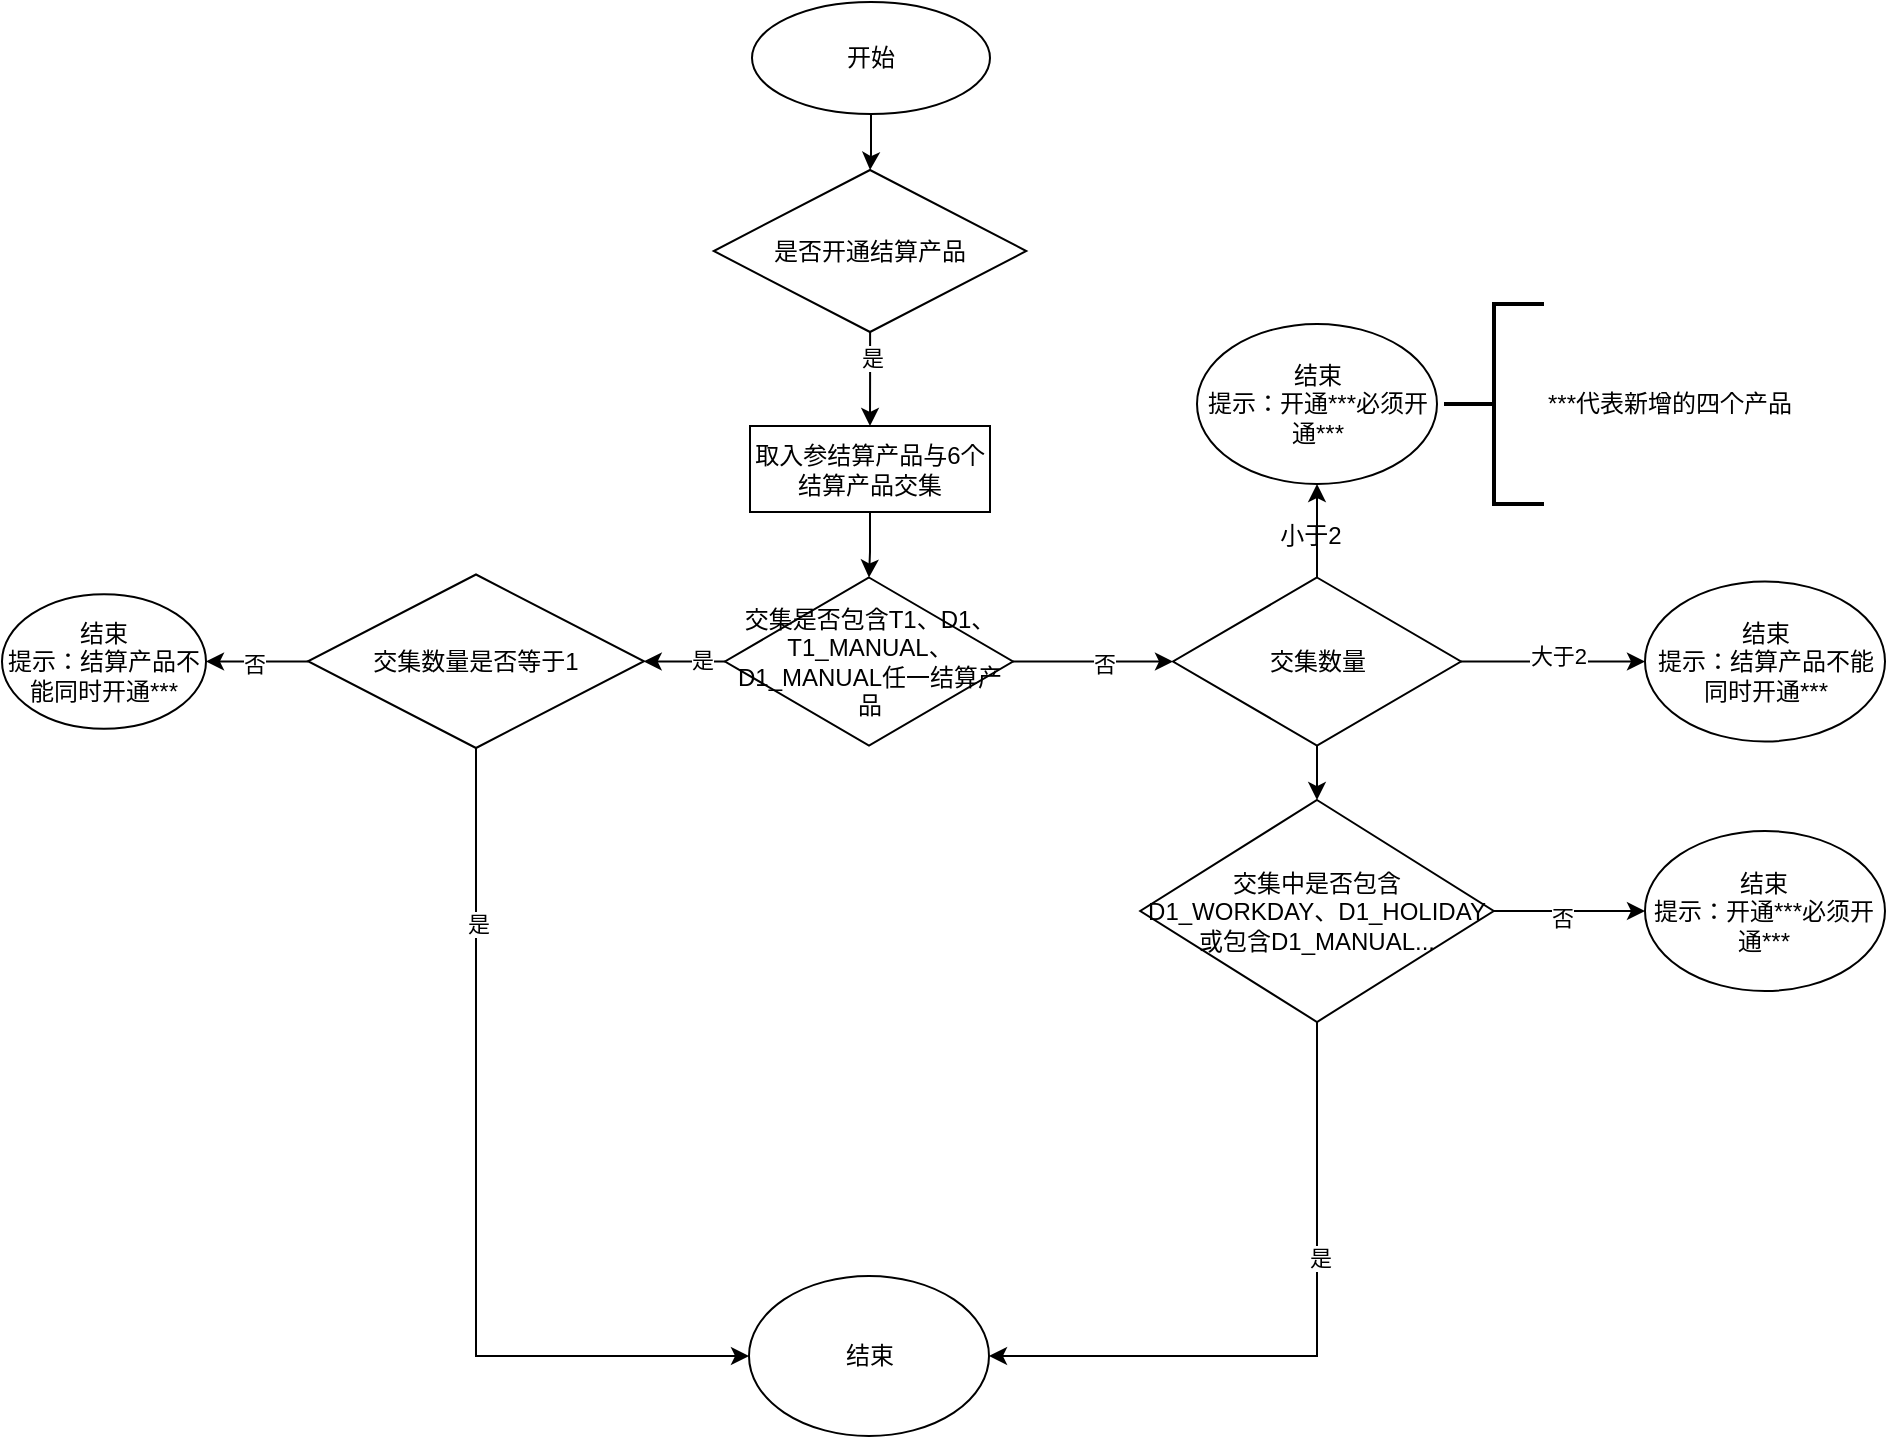 <mxfile version="14.4.3" type="github" pages="2">
  <diagram name="工作日/非工作日结算产品" id="74e2e168-ea6b-b213-b513-2b3c1d86103e">
    <mxGraphModel dx="1687" dy="850" grid="0" gridSize="10" guides="1" tooltips="1" connect="1" arrows="1" fold="1" page="0" pageScale="1" pageWidth="1100" pageHeight="850" background="#ffffff" math="0" shadow="0">
      <root>
        <mxCell id="0" />
        <mxCell id="1" parent="0" />
        <mxCell id="_HHzULaPOkoazhVG4UxR-39" value="" style="edgeStyle=orthogonalEdgeStyle;rounded=0;orthogonalLoop=1;jettySize=auto;html=1;" edge="1" parent="1" source="_HHzULaPOkoazhVG4UxR-11" target="_HHzULaPOkoazhVG4UxR-38">
          <mxGeometry relative="1" as="geometry" />
        </mxCell>
        <mxCell id="_HHzULaPOkoazhVG4UxR-11" value="开始" style="ellipse;whiteSpace=wrap;html=1;" vertex="1" parent="1">
          <mxGeometry x="-264" y="-246" width="119" height="56" as="geometry" />
        </mxCell>
        <mxCell id="_HHzULaPOkoazhVG4UxR-12" value="取入参结算产品与6个&lt;br&gt;结算产品交集" style="whiteSpace=wrap;html=1;" vertex="1" parent="1">
          <mxGeometry x="-265" y="-34" width="120" height="43" as="geometry" />
        </mxCell>
        <mxCell id="_HHzULaPOkoazhVG4UxR-25" value="" style="edgeStyle=orthogonalEdgeStyle;rounded=0;orthogonalLoop=1;jettySize=auto;html=1;" edge="1" parent="1" source="_HHzULaPOkoazhVG4UxR-14" target="_HHzULaPOkoazhVG4UxR-24">
          <mxGeometry relative="1" as="geometry" />
        </mxCell>
        <mxCell id="_HHzULaPOkoazhVG4UxR-26" value="否" style="edgeLabel;html=1;align=center;verticalAlign=middle;resizable=0;points=[];" vertex="1" connectable="0" parent="_HHzULaPOkoazhVG4UxR-25">
          <mxGeometry x="0.138" y="-1" relative="1" as="geometry">
            <mxPoint as="offset" />
          </mxGeometry>
        </mxCell>
        <mxCell id="_HHzULaPOkoazhVG4UxR-14" value="交集是否包含T1、D1、T1_MANUAL、D1_MANUAL任一结算产品" style="rhombus;whiteSpace=wrap;html=1;" vertex="1" parent="1">
          <mxGeometry x="-277.5" y="41.75" width="144" height="84" as="geometry" />
        </mxCell>
        <mxCell id="_HHzULaPOkoazhVG4UxR-15" value="" style="edgeStyle=orthogonalEdgeStyle;rounded=0;orthogonalLoop=1;jettySize=auto;html=1;" edge="1" parent="1" source="_HHzULaPOkoazhVG4UxR-12" target="_HHzULaPOkoazhVG4UxR-14">
          <mxGeometry relative="1" as="geometry" />
        </mxCell>
        <mxCell id="_HHzULaPOkoazhVG4UxR-32" style="edgeStyle=orthogonalEdgeStyle;rounded=0;orthogonalLoop=1;jettySize=auto;html=1;" edge="1" parent="1" source="_HHzULaPOkoazhVG4UxR-16" target="_HHzULaPOkoazhVG4UxR-27">
          <mxGeometry relative="1" as="geometry">
            <Array as="points">
              <mxPoint x="-402" y="431" />
            </Array>
          </mxGeometry>
        </mxCell>
        <mxCell id="_HHzULaPOkoazhVG4UxR-33" value="是" style="edgeLabel;html=1;align=center;verticalAlign=middle;resizable=0;points=[];" vertex="1" connectable="0" parent="_HHzULaPOkoazhVG4UxR-32">
          <mxGeometry x="-0.601" y="1" relative="1" as="geometry">
            <mxPoint as="offset" />
          </mxGeometry>
        </mxCell>
        <mxCell id="_HHzULaPOkoazhVG4UxR-16" value="交集数量是否等于1" style="rhombus;whiteSpace=wrap;html=1;" vertex="1" parent="1">
          <mxGeometry x="-486" y="40.25" width="168" height="86.75" as="geometry" />
        </mxCell>
        <mxCell id="_HHzULaPOkoazhVG4UxR-17" value="" style="edgeStyle=orthogonalEdgeStyle;rounded=0;orthogonalLoop=1;jettySize=auto;html=1;" edge="1" parent="1" source="_HHzULaPOkoazhVG4UxR-14" target="_HHzULaPOkoazhVG4UxR-16">
          <mxGeometry relative="1" as="geometry" />
        </mxCell>
        <mxCell id="_HHzULaPOkoazhVG4UxR-23" value="是" style="edgeLabel;html=1;align=center;verticalAlign=middle;resizable=0;points=[];" vertex="1" connectable="0" parent="_HHzULaPOkoazhVG4UxR-17">
          <mxGeometry x="-0.383" y="-1" relative="1" as="geometry">
            <mxPoint x="1" as="offset" />
          </mxGeometry>
        </mxCell>
        <mxCell id="_HHzULaPOkoazhVG4UxR-18" value="结束&lt;br&gt;提示：结算产品不能同时开通***" style="ellipse;whiteSpace=wrap;html=1;" vertex="1" parent="1">
          <mxGeometry x="-639" y="50.13" width="102" height="67.25" as="geometry" />
        </mxCell>
        <mxCell id="_HHzULaPOkoazhVG4UxR-19" value="" style="edgeStyle=orthogonalEdgeStyle;rounded=0;orthogonalLoop=1;jettySize=auto;html=1;" edge="1" parent="1" source="_HHzULaPOkoazhVG4UxR-16" target="_HHzULaPOkoazhVG4UxR-18">
          <mxGeometry relative="1" as="geometry" />
        </mxCell>
        <mxCell id="_HHzULaPOkoazhVG4UxR-20" value="否" style="edgeLabel;html=1;align=center;verticalAlign=middle;resizable=0;points=[];" vertex="1" connectable="0" parent="_HHzULaPOkoazhVG4UxR-19">
          <mxGeometry x="0.077" y="1" relative="1" as="geometry">
            <mxPoint as="offset" />
          </mxGeometry>
        </mxCell>
        <mxCell id="_HHzULaPOkoazhVG4UxR-35" value="" style="edgeStyle=orthogonalEdgeStyle;rounded=0;orthogonalLoop=1;jettySize=auto;html=1;" edge="1" parent="1" source="_HHzULaPOkoazhVG4UxR-24" target="_HHzULaPOkoazhVG4UxR-34">
          <mxGeometry relative="1" as="geometry" />
        </mxCell>
        <mxCell id="_HHzULaPOkoazhVG4UxR-36" value="大于2" style="edgeLabel;html=1;align=center;verticalAlign=middle;resizable=0;points=[];" vertex="1" connectable="0" parent="_HHzULaPOkoazhVG4UxR-35">
          <mxGeometry x="0.033" y="3" relative="1" as="geometry">
            <mxPoint x="1" as="offset" />
          </mxGeometry>
        </mxCell>
        <mxCell id="_HHzULaPOkoazhVG4UxR-43" value="" style="edgeStyle=orthogonalEdgeStyle;rounded=0;orthogonalLoop=1;jettySize=auto;html=1;" edge="1" parent="1" source="_HHzULaPOkoazhVG4UxR-24" target="_HHzULaPOkoazhVG4UxR-42">
          <mxGeometry relative="1" as="geometry" />
        </mxCell>
        <mxCell id="_HHzULaPOkoazhVG4UxR-47" value="" style="edgeStyle=orthogonalEdgeStyle;rounded=0;orthogonalLoop=1;jettySize=auto;html=1;" edge="1" parent="1" source="_HHzULaPOkoazhVG4UxR-24" target="_HHzULaPOkoazhVG4UxR-46">
          <mxGeometry relative="1" as="geometry" />
        </mxCell>
        <mxCell id="_HHzULaPOkoazhVG4UxR-24" value="交集数量" style="rhombus;whiteSpace=wrap;html=1;" vertex="1" parent="1">
          <mxGeometry x="-53.5" y="41.75" width="144" height="84" as="geometry" />
        </mxCell>
        <mxCell id="_HHzULaPOkoazhVG4UxR-27" value="结束" style="ellipse;whiteSpace=wrap;html=1;" vertex="1" parent="1">
          <mxGeometry x="-265.5" y="391" width="120" height="80" as="geometry" />
        </mxCell>
        <mxCell id="_HHzULaPOkoazhVG4UxR-34" value="结束&lt;br&gt;提示：结算产品不能同时开通***" style="ellipse;whiteSpace=wrap;html=1;" vertex="1" parent="1">
          <mxGeometry x="182.5" y="43.75" width="120" height="80" as="geometry" />
        </mxCell>
        <mxCell id="_HHzULaPOkoazhVG4UxR-40" value="" style="edgeStyle=orthogonalEdgeStyle;rounded=0;orthogonalLoop=1;jettySize=auto;html=1;" edge="1" parent="1" source="_HHzULaPOkoazhVG4UxR-38" target="_HHzULaPOkoazhVG4UxR-12">
          <mxGeometry relative="1" as="geometry" />
        </mxCell>
        <mxCell id="_HHzULaPOkoazhVG4UxR-41" value="是" style="edgeLabel;html=1;align=center;verticalAlign=middle;resizable=0;points=[];" vertex="1" connectable="0" parent="_HHzULaPOkoazhVG4UxR-40">
          <mxGeometry x="-0.447" y="1" relative="1" as="geometry">
            <mxPoint as="offset" />
          </mxGeometry>
        </mxCell>
        <mxCell id="_HHzULaPOkoazhVG4UxR-38" value="是否开通结算产品" style="rhombus;whiteSpace=wrap;html=1;" vertex="1" parent="1">
          <mxGeometry x="-283.12" y="-162" width="156.25" height="81" as="geometry" />
        </mxCell>
        <mxCell id="_HHzULaPOkoazhVG4UxR-42" value="结束&lt;br&gt;提示：开通***必须开通***" style="ellipse;whiteSpace=wrap;html=1;" vertex="1" parent="1">
          <mxGeometry x="-41.5" y="-85" width="120" height="80" as="geometry" />
        </mxCell>
        <mxCell id="_HHzULaPOkoazhVG4UxR-44" value="小于2" style="text;html=1;align=center;verticalAlign=middle;resizable=0;points=[];autosize=1;" vertex="1" parent="1">
          <mxGeometry x="-6" y="12" width="41" height="18" as="geometry" />
        </mxCell>
        <mxCell id="_HHzULaPOkoazhVG4UxR-45" value="***代表新增的四个产品" style="strokeWidth=2;html=1;shape=mxgraph.flowchart.annotation_2;align=left;labelPosition=right;pointerEvents=1;" vertex="1" parent="1">
          <mxGeometry x="82" y="-95" width="50" height="100" as="geometry" />
        </mxCell>
        <mxCell id="_HHzULaPOkoazhVG4UxR-48" style="edgeStyle=orthogonalEdgeStyle;rounded=0;orthogonalLoop=1;jettySize=auto;html=1;exitX=0.5;exitY=1;exitDx=0;exitDy=0;entryX=1;entryY=0.5;entryDx=0;entryDy=0;" edge="1" parent="1" source="_HHzULaPOkoazhVG4UxR-46" target="_HHzULaPOkoazhVG4UxR-27">
          <mxGeometry relative="1" as="geometry" />
        </mxCell>
        <mxCell id="_HHzULaPOkoazhVG4UxR-49" value="是" style="edgeLabel;html=1;align=center;verticalAlign=middle;resizable=0;points=[];" vertex="1" connectable="0" parent="_HHzULaPOkoazhVG4UxR-48">
          <mxGeometry x="-0.287" y="1" relative="1" as="geometry">
            <mxPoint as="offset" />
          </mxGeometry>
        </mxCell>
        <mxCell id="_HHzULaPOkoazhVG4UxR-51" value="" style="edgeStyle=orthogonalEdgeStyle;rounded=0;orthogonalLoop=1;jettySize=auto;html=1;" edge="1" parent="1" source="_HHzULaPOkoazhVG4UxR-46" target="_HHzULaPOkoazhVG4UxR-50">
          <mxGeometry relative="1" as="geometry" />
        </mxCell>
        <mxCell id="_HHzULaPOkoazhVG4UxR-52" value="否" style="edgeLabel;html=1;align=center;verticalAlign=middle;resizable=0;points=[];" vertex="1" connectable="0" parent="_HHzULaPOkoazhVG4UxR-51">
          <mxGeometry x="-0.098" y="-3" relative="1" as="geometry">
            <mxPoint as="offset" />
          </mxGeometry>
        </mxCell>
        <mxCell id="_HHzULaPOkoazhVG4UxR-46" value="交集中是否包含D1_WORKDAY、D1_HOLIDAY或包含D1_MANUAL..." style="rhombus;whiteSpace=wrap;html=1;" vertex="1" parent="1">
          <mxGeometry x="-69.87" y="153" width="176.75" height="111" as="geometry" />
        </mxCell>
        <mxCell id="_HHzULaPOkoazhVG4UxR-50" value="结束&lt;br&gt;提示：开通***必须开通***" style="ellipse;whiteSpace=wrap;html=1;" vertex="1" parent="1">
          <mxGeometry x="182.495" y="168.5" width="120" height="80" as="geometry" />
        </mxCell>
      </root>
    </mxGraphModel>
  </diagram>
  <diagram id="xMQZjuHvh5yQaUtxyoXN" name="协议&amp;电子签章">
    <mxGraphModel dx="946" dy="517" grid="0" gridSize="10" guides="1" tooltips="1" connect="1" arrows="1" fold="1" page="1" pageScale="1" pageWidth="827" pageHeight="1169" math="0" shadow="0">
      <root>
        <mxCell id="6D580EjlVo4oe9tn3Bij-0" />
        <mxCell id="6D580EjlVo4oe9tn3Bij-1" parent="6D580EjlVo4oe9tn3Bij-0" />
        <mxCell id="YNEcawaOifFSc9qhL8P--29" value="" style="rounded=1;arcSize=10;dashed=1;strokeColor=#000000;fillColor=none;gradientColor=none;dashPattern=8 3 1 3;strokeWidth=2;" parent="6D580EjlVo4oe9tn3Bij-1" vertex="1">
          <mxGeometry x="402.5" y="720" width="185" height="90" as="geometry" />
        </mxCell>
        <mxCell id="YNEcawaOifFSc9qhL8P--0" value="表单新增协议模块：&lt;br&gt;企业/个体入网单&lt;br&gt;saas入网单" style="strokeWidth=2;html=1;shape=mxgraph.flowchart.annotation_1;align=left;pointerEvents=1;" parent="6D580EjlVo4oe9tn3Bij-1" vertex="1">
          <mxGeometry x="170" y="60" width="50" height="100" as="geometry" />
        </mxCell>
        <mxCell id="YNEcawaOifFSc9qhL8P--2" value="切换流程对应服务：&lt;br&gt;企业/个体流程模型&lt;br&gt;saas流程模型" style="strokeWidth=2;html=1;shape=mxgraph.flowchart.annotation_1;align=left;pointerEvents=1;" parent="6D580EjlVo4oe9tn3Bij-1" vertex="1">
          <mxGeometry x="364" y="60" width="50" height="100" as="geometry" />
        </mxCell>
        <mxCell id="YNEcawaOifFSc9qhL8P--3" value="表单改动" style="text;html=1;align=center;verticalAlign=middle;resizable=0;points=[];autosize=1;" parent="6D580EjlVo4oe9tn3Bij-1" vertex="1">
          <mxGeometry x="165" y="20" width="60" height="20" as="geometry" />
        </mxCell>
        <mxCell id="YNEcawaOifFSc9qhL8P--4" value="流程模型改动" style="text;html=1;align=center;verticalAlign=middle;resizable=0;points=[];autosize=1;" parent="6D580EjlVo4oe9tn3Bij-1" vertex="1">
          <mxGeometry x="360" y="20" width="90" height="20" as="geometry" />
        </mxCell>
        <mxCell id="YNEcawaOifFSc9qhL8P--6" value="签章流程" style="swimlane;html=1;childLayout=stackLayout;resizeParent=1;resizeParentMax=0;startSize=20;" parent="6D580EjlVo4oe9tn3Bij-1" vertex="1">
          <mxGeometry x="165" y="250" width="640" height="830" as="geometry" />
        </mxCell>
        <mxCell id="YNEcawaOifFSc9qhL8P--7" value="流程魔方" style="swimlane;html=1;startSize=20;" parent="YNEcawaOifFSc9qhL8P--6" vertex="1">
          <mxGeometry y="20" width="220" height="810" as="geometry" />
        </mxCell>
        <mxCell id="YNEcawaOifFSc9qhL8P--10" value="提交" style="strokeWidth=2;html=1;shape=mxgraph.flowchart.start_1;whiteSpace=wrap;" parent="YNEcawaOifFSc9qhL8P--7" vertex="1">
          <mxGeometry x="60" y="40" width="100" height="60" as="geometry" />
        </mxCell>
        <mxCell id="YNEcawaOifFSc9qhL8P--8" value="业务管理系统" style="swimlane;html=1;startSize=20;" parent="YNEcawaOifFSc9qhL8P--6" vertex="1">
          <mxGeometry x="220" y="20" width="220" height="810" as="geometry" />
        </mxCell>
        <mxCell id="YNEcawaOifFSc9qhL8P--11" value="生成协议" style="whiteSpace=wrap;html=1;strokeWidth=2;" parent="YNEcawaOifFSc9qhL8P--8" vertex="1">
          <mxGeometry x="50" y="40" width="120" height="60" as="geometry" />
        </mxCell>
        <mxCell id="YNEcawaOifFSc9qhL8P--9" value="入网子系统" style="swimlane;html=1;startSize=20;" parent="YNEcawaOifFSc9qhL8P--6" vertex="1">
          <mxGeometry x="440" y="20" width="200" height="810" as="geometry" />
        </mxCell>
        <mxCell id="YNEcawaOifFSc9qhL8P--12" value="" style="edgeStyle=orthogonalEdgeStyle;rounded=0;orthogonalLoop=1;jettySize=auto;html=1;" parent="YNEcawaOifFSc9qhL8P--6" source="YNEcawaOifFSc9qhL8P--10" target="YNEcawaOifFSc9qhL8P--11" edge="1">
          <mxGeometry relative="1" as="geometry" />
        </mxCell>
        <mxCell id="YNEcawaOifFSc9qhL8P--16" value="" style="edgeStyle=orthogonalEdgeStyle;rounded=0;orthogonalLoop=1;jettySize=auto;html=1;" parent="6D580EjlVo4oe9tn3Bij-1" source="YNEcawaOifFSc9qhL8P--13" target="YNEcawaOifFSc9qhL8P--15" edge="1">
          <mxGeometry relative="1" as="geometry" />
        </mxCell>
        <mxCell id="YNEcawaOifFSc9qhL8P--13" value="发起电子签章" style="whiteSpace=wrap;html=1;strokeWidth=2;" parent="6D580EjlVo4oe9tn3Bij-1" vertex="1">
          <mxGeometry x="435" y="450" width="120" height="60" as="geometry" />
        </mxCell>
        <mxCell id="YNEcawaOifFSc9qhL8P--14" value="" style="edgeStyle=orthogonalEdgeStyle;rounded=0;orthogonalLoop=1;jettySize=auto;html=1;" parent="6D580EjlVo4oe9tn3Bij-1" source="YNEcawaOifFSc9qhL8P--11" target="YNEcawaOifFSc9qhL8P--13" edge="1">
          <mxGeometry relative="1" as="geometry" />
        </mxCell>
        <mxCell id="YNEcawaOifFSc9qhL8P--18" value="" style="edgeStyle=orthogonalEdgeStyle;rounded=0;orthogonalLoop=1;jettySize=auto;html=1;" parent="6D580EjlVo4oe9tn3Bij-1" source="YNEcawaOifFSc9qhL8P--15" target="YNEcawaOifFSc9qhL8P--17" edge="1">
          <mxGeometry relative="1" as="geometry" />
        </mxCell>
        <mxCell id="YNEcawaOifFSc9qhL8P--15" value="签章操作" style="whiteSpace=wrap;html=1;strokeWidth=2;" parent="6D580EjlVo4oe9tn3Bij-1" vertex="1">
          <mxGeometry x="635" y="450" width="120" height="60" as="geometry" />
        </mxCell>
        <mxCell id="YNEcawaOifFSc9qhL8P--20" value="" style="edgeStyle=orthogonalEdgeStyle;rounded=0;orthogonalLoop=1;jettySize=auto;html=1;" parent="6D580EjlVo4oe9tn3Bij-1" source="YNEcawaOifFSc9qhL8P--17" target="YNEcawaOifFSc9qhL8P--19" edge="1">
          <mxGeometry relative="1" as="geometry" />
        </mxCell>
        <mxCell id="YNEcawaOifFSc9qhL8P--17" value="签章完成并回调" style="whiteSpace=wrap;html=1;strokeWidth=2;" parent="6D580EjlVo4oe9tn3Bij-1" vertex="1">
          <mxGeometry x="635" y="590" width="120" height="60" as="geometry" />
        </mxCell>
        <mxCell id="YNEcawaOifFSc9qhL8P--22" value="" style="edgeStyle=orthogonalEdgeStyle;rounded=0;orthogonalLoop=1;jettySize=auto;html=1;" parent="6D580EjlVo4oe9tn3Bij-1" source="YNEcawaOifFSc9qhL8P--19" target="YNEcawaOifFSc9qhL8P--21" edge="1">
          <mxGeometry relative="1" as="geometry" />
        </mxCell>
        <mxCell id="YNEcawaOifFSc9qhL8P--19" value="接受签章回调" style="whiteSpace=wrap;html=1;strokeWidth=2;" parent="6D580EjlVo4oe9tn3Bij-1" vertex="1">
          <mxGeometry x="435" y="590" width="120" height="60" as="geometry" />
        </mxCell>
        <mxCell id="YNEcawaOifFSc9qhL8P--24" value="" style="edgeStyle=orthogonalEdgeStyle;rounded=0;orthogonalLoop=1;jettySize=auto;html=1;" parent="6D580EjlVo4oe9tn3Bij-1" source="YNEcawaOifFSc9qhL8P--21" target="YNEcawaOifFSc9qhL8P--23" edge="1">
          <mxGeometry relative="1" as="geometry" />
        </mxCell>
        <mxCell id="YNEcawaOifFSc9qhL8P--21" value="组装已签章协议信息。添加授权协议与出款说明" style="whiteSpace=wrap;html=1;strokeWidth=2;" parent="6D580EjlVo4oe9tn3Bij-1" vertex="1">
          <mxGeometry x="435" y="730" width="120" height="60" as="geometry" />
        </mxCell>
        <mxCell id="YNEcawaOifFSc9qhL8P--26" value="" style="edgeStyle=orthogonalEdgeStyle;rounded=0;orthogonalLoop=1;jettySize=auto;html=1;" parent="6D580EjlVo4oe9tn3Bij-1" source="YNEcawaOifFSc9qhL8P--23" target="YNEcawaOifFSc9qhL8P--25" edge="1">
          <mxGeometry relative="1" as="geometry" />
        </mxCell>
        <mxCell id="YNEcawaOifFSc9qhL8P--23" value="唤醒工单" style="whiteSpace=wrap;html=1;strokeWidth=2;" parent="6D580EjlVo4oe9tn3Bij-1" vertex="1">
          <mxGeometry x="435" y="870" width="120" height="60" as="geometry" />
        </mxCell>
        <mxCell id="YNEcawaOifFSc9qhL8P--28" value="" style="edgeStyle=orthogonalEdgeStyle;rounded=0;orthogonalLoop=1;jettySize=auto;html=1;" parent="6D580EjlVo4oe9tn3Bij-1" source="YNEcawaOifFSc9qhL8P--25" target="YNEcawaOifFSc9qhL8P--27" edge="1">
          <mxGeometry relative="1" as="geometry" />
        </mxCell>
        <mxCell id="YNEcawaOifFSc9qhL8P--25" value="映射已签章协议到工单" style="whiteSpace=wrap;html=1;strokeWidth=2;" parent="6D580EjlVo4oe9tn3Bij-1" vertex="1">
          <mxGeometry x="235" y="870" width="120" height="60" as="geometry" />
        </mxCell>
        <mxCell id="YNEcawaOifFSc9qhL8P--27" value="结束" style="ellipse;whiteSpace=wrap;html=1;strokeWidth=2;" parent="6D580EjlVo4oe9tn3Bij-1" vertex="1">
          <mxGeometry x="247.5" y="990" width="95" height="50" as="geometry" />
        </mxCell>
      </root>
    </mxGraphModel>
  </diagram>
</mxfile>
